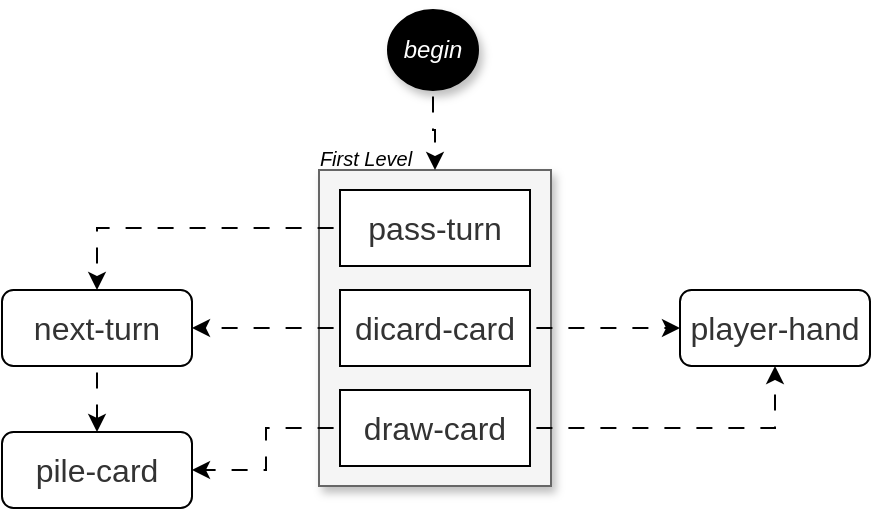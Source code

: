 <mxfile version="24.7.16">
  <diagram name="Página-1" id="7sAjc7AkS4kR7T0Lhs7j">
    <mxGraphModel dx="875" dy="435" grid="0" gridSize="10" guides="1" tooltips="1" connect="1" arrows="1" fold="1" page="0" pageScale="1" pageWidth="827" pageHeight="1169" math="0" shadow="0">
      <root>
        <mxCell id="0" />
        <mxCell id="1" parent="0" />
        <mxCell id="nW5X6AlRrEionHhW_kOq-19" value="" style="rounded=0;whiteSpace=wrap;html=1;fillColor=#f5f5f5;fontColor=#333333;strokeColor=#666666;shadow=1;" parent="1" vertex="1">
          <mxGeometry x="269.5" y="110" width="116" height="158" as="geometry" />
        </mxCell>
        <mxCell id="nW5X6AlRrEionHhW_kOq-10" value="" style="edgeStyle=orthogonalEdgeStyle;rounded=0;orthogonalLoop=1;jettySize=auto;html=1;exitX=0;exitY=0.5;exitDx=0;exitDy=0;flowAnimation=1;entryX=0.5;entryY=0;entryDx=0;entryDy=0;" parent="1" source="nW5X6AlRrEionHhW_kOq-1" target="nW5X6AlRrEionHhW_kOq-4" edge="1">
          <mxGeometry relative="1" as="geometry" />
        </mxCell>
        <mxCell id="nW5X6AlRrEionHhW_kOq-1" value="&lt;span style=&quot;color: rgb(51, 51, 51); font-family: &amp;quot;trebuchet ms&amp;quot;, verdana, arial, sans-serif; font-size: 16px; text-wrap: nowrap; background-color: rgb(255, 255, 255);&quot;&gt;pass-turn&lt;/span&gt;" style="rounded=0;whiteSpace=wrap;html=1;" parent="1" vertex="1">
          <mxGeometry x="280" y="120" width="95" height="38" as="geometry" />
        </mxCell>
        <mxCell id="nW5X6AlRrEionHhW_kOq-15" value="" style="edgeStyle=orthogonalEdgeStyle;rounded=0;orthogonalLoop=1;jettySize=auto;html=1;flowAnimation=1;" parent="1" source="nW5X6AlRrEionHhW_kOq-2" target="nW5X6AlRrEionHhW_kOq-14" edge="1">
          <mxGeometry relative="1" as="geometry" />
        </mxCell>
        <mxCell id="nW5X6AlRrEionHhW_kOq-2" value="&lt;span style=&quot;color: rgb(51, 51, 51); font-family: &amp;quot;trebuchet ms&amp;quot;, verdana, arial, sans-serif; font-size: 16px; text-wrap: nowrap;&quot;&gt;dicard-card&lt;/span&gt;" style="rounded=0;whiteSpace=wrap;html=1;" parent="1" vertex="1">
          <mxGeometry x="280" y="170" width="95" height="38" as="geometry" />
        </mxCell>
        <mxCell id="nW5X6AlRrEionHhW_kOq-11" value="" style="edgeStyle=orthogonalEdgeStyle;rounded=0;orthogonalLoop=1;jettySize=auto;html=1;exitX=0;exitY=0.5;exitDx=0;exitDy=0;flowAnimation=1;entryX=1;entryY=0.5;entryDx=0;entryDy=0;" parent="1" source="nW5X6AlRrEionHhW_kOq-2" target="nW5X6AlRrEionHhW_kOq-4" edge="1">
          <mxGeometry relative="1" as="geometry" />
        </mxCell>
        <mxCell id="nW5X6AlRrEionHhW_kOq-16" value="" style="edgeStyle=orthogonalEdgeStyle;rounded=0;orthogonalLoop=1;jettySize=auto;html=1;exitX=1;exitY=0.5;exitDx=0;exitDy=0;flowAnimation=1;" parent="1" source="nW5X6AlRrEionHhW_kOq-3" target="nW5X6AlRrEionHhW_kOq-14" edge="1">
          <mxGeometry relative="1" as="geometry" />
        </mxCell>
        <mxCell id="UoWo1_zVs6HbBAFi9dt_-19" value="" style="edgeStyle=orthogonalEdgeStyle;rounded=0;orthogonalLoop=1;jettySize=auto;html=1;entryX=1;entryY=0.5;entryDx=0;entryDy=0;flowAnimation=1;exitX=0;exitY=0.5;exitDx=0;exitDy=0;" edge="1" parent="1" source="nW5X6AlRrEionHhW_kOq-3" target="nW5X6AlRrEionHhW_kOq-12">
          <mxGeometry relative="1" as="geometry" />
        </mxCell>
        <mxCell id="nW5X6AlRrEionHhW_kOq-3" value="&lt;span style=&quot;color: rgb(51, 51, 51); font-family: &amp;quot;trebuchet ms&amp;quot;, verdana, arial, sans-serif; font-size: 16px; text-wrap: nowrap; background-color: rgb(255, 255, 255);&quot;&gt;draw-card&lt;/span&gt;" style="rounded=0;whiteSpace=wrap;html=1;" parent="1" vertex="1">
          <mxGeometry x="280" y="220" width="95" height="38" as="geometry" />
        </mxCell>
        <mxCell id="UoWo1_zVs6HbBAFi9dt_-17" value="" style="edgeStyle=orthogonalEdgeStyle;rounded=0;orthogonalLoop=1;jettySize=auto;html=1;entryX=0.5;entryY=0;entryDx=0;entryDy=0;flowAnimation=1;exitX=0.5;exitY=1;exitDx=0;exitDy=0;" edge="1" parent="1" source="nW5X6AlRrEionHhW_kOq-4" target="nW5X6AlRrEionHhW_kOq-12">
          <mxGeometry relative="1" as="geometry" />
        </mxCell>
        <mxCell id="nW5X6AlRrEionHhW_kOq-4" value="&lt;span style=&quot;color: rgb(51, 51, 51); font-family: &amp;quot;trebuchet ms&amp;quot;, verdana, arial, sans-serif; font-size: 16px; text-wrap: nowrap; background-color: rgb(255, 255, 255);&quot;&gt;next-turn&lt;/span&gt;" style="rounded=1;whiteSpace=wrap;html=1;" parent="1" vertex="1">
          <mxGeometry x="111" y="170" width="95" height="38" as="geometry" />
        </mxCell>
        <mxCell id="nW5X6AlRrEionHhW_kOq-12" value="&lt;span style=&quot;color: rgb(51, 51, 51); font-family: &amp;quot;trebuchet ms&amp;quot;, verdana, arial, sans-serif; font-size: 16px; text-wrap: nowrap; background-color: rgb(255, 255, 255);&quot;&gt;pile-card&lt;/span&gt;" style="rounded=1;whiteSpace=wrap;html=1;" parent="1" vertex="1">
          <mxGeometry x="111" y="241" width="95" height="38" as="geometry" />
        </mxCell>
        <mxCell id="nW5X6AlRrEionHhW_kOq-14" value="&lt;span style=&quot;color: rgb(51, 51, 51); font-family: &amp;quot;trebuchet ms&amp;quot;, verdana, arial, sans-serif; font-size: 16px; text-wrap: nowrap; background-color: rgb(255, 255, 255);&quot;&gt;player-hand&lt;/span&gt;" style="rounded=1;whiteSpace=wrap;html=1;" parent="1" vertex="1">
          <mxGeometry x="450" y="170" width="95" height="38" as="geometry" />
        </mxCell>
        <mxCell id="nW5X6AlRrEionHhW_kOq-22" value="" style="edgeStyle=orthogonalEdgeStyle;rounded=0;orthogonalLoop=1;jettySize=auto;html=1;entryX=0.5;entryY=0;entryDx=0;entryDy=0;flowAnimation=1;" parent="1" source="nW5X6AlRrEionHhW_kOq-21" target="nW5X6AlRrEionHhW_kOq-19" edge="1">
          <mxGeometry relative="1" as="geometry" />
        </mxCell>
        <mxCell id="nW5X6AlRrEionHhW_kOq-21" value="begin" style="ellipse;whiteSpace=wrap;html=1;fontStyle=2;fillColor=#000000;fontColor=#FFFFFF;shadow=1;" parent="1" vertex="1">
          <mxGeometry x="304" y="30" width="45" height="40" as="geometry" />
        </mxCell>
        <mxCell id="nW5X6AlRrEionHhW_kOq-23" value="First Level" style="text;html=1;align=center;verticalAlign=middle;whiteSpace=wrap;rounded=0;fontStyle=2;fontSize=10;" parent="1" vertex="1">
          <mxGeometry x="262.5" y="89" width="60" height="30" as="geometry" />
        </mxCell>
      </root>
    </mxGraphModel>
  </diagram>
</mxfile>
